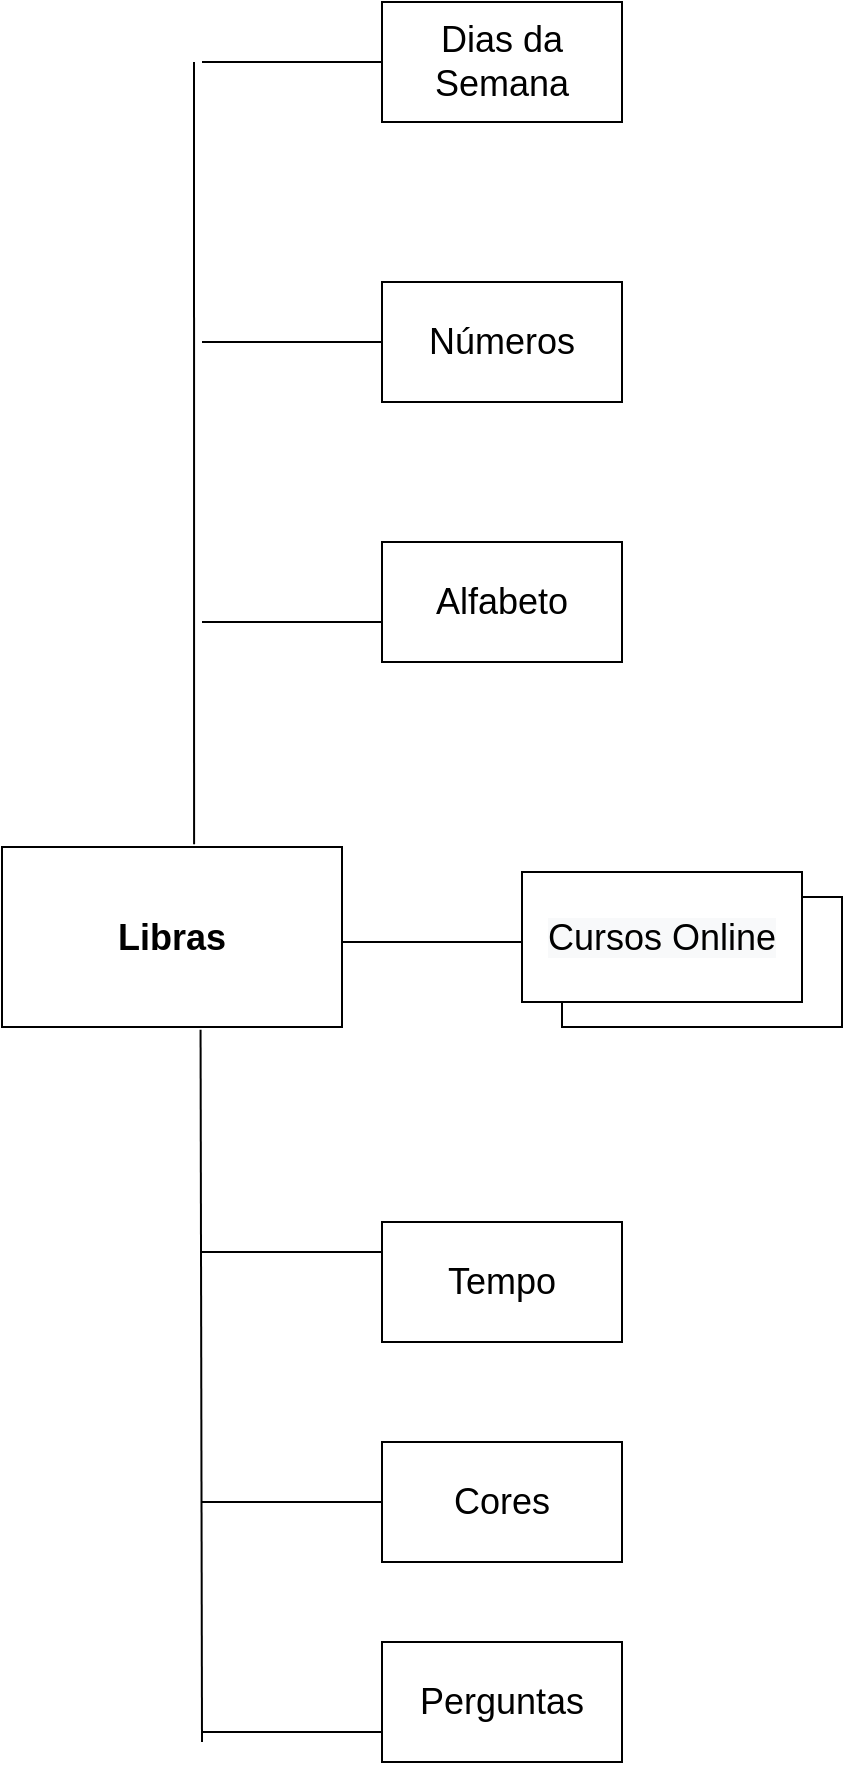 <mxfile version="15.6.0" type="github">
  <diagram id="2n1HFqijcw_nry9YitCe" name="Page-1">
    <mxGraphModel dx="1896" dy="2228" grid="1" gridSize="10" guides="1" tooltips="1" connect="1" arrows="1" fold="1" page="1" pageScale="1" pageWidth="827" pageHeight="1169" math="0" shadow="0">
      <root>
        <mxCell id="0" />
        <mxCell id="1" parent="0" />
        <mxCell id="Lq1DYDACXQDt8Z0r4fvl-88" value="" style="rounded=0;whiteSpace=wrap;html=1;sketch=0;fontSize=18;" vertex="1" parent="1">
          <mxGeometry x="290" y="-702.5" width="140" height="65" as="geometry" />
        </mxCell>
        <mxCell id="Lq1DYDACXQDt8Z0r4fvl-21" value="&lt;b&gt;&lt;font style=&quot;font-size: 18px&quot;&gt;Libras&lt;/font&gt;&lt;/b&gt;" style="rounded=0;whiteSpace=wrap;html=1;sketch=0;" vertex="1" parent="1">
          <mxGeometry x="10" y="-727.5" width="170" height="90" as="geometry" />
        </mxCell>
        <mxCell id="Lq1DYDACXQDt8Z0r4fvl-42" value="Alfabeto" style="rounded=0;whiteSpace=wrap;html=1;sketch=0;fontSize=18;" vertex="1" parent="1">
          <mxGeometry x="200" y="-880" width="120" height="60" as="geometry" />
        </mxCell>
        <mxCell id="Lq1DYDACXQDt8Z0r4fvl-43" value="Números" style="rounded=0;whiteSpace=wrap;html=1;sketch=0;fontSize=18;" vertex="1" parent="1">
          <mxGeometry x="200" y="-1010" width="120" height="60" as="geometry" />
        </mxCell>
        <mxCell id="Lq1DYDACXQDt8Z0r4fvl-44" value="Dias da Semana" style="rounded=0;whiteSpace=wrap;html=1;sketch=0;fontSize=18;" vertex="1" parent="1">
          <mxGeometry x="200" y="-1150" width="120" height="60" as="geometry" />
        </mxCell>
        <mxCell id="Lq1DYDACXQDt8Z0r4fvl-45" value="Tempo" style="rounded=0;whiteSpace=wrap;html=1;sketch=0;fontSize=18;" vertex="1" parent="1">
          <mxGeometry x="200" y="-540" width="120" height="60" as="geometry" />
        </mxCell>
        <mxCell id="Lq1DYDACXQDt8Z0r4fvl-46" value="Cores" style="rounded=0;whiteSpace=wrap;html=1;sketch=0;fontSize=18;" vertex="1" parent="1">
          <mxGeometry x="200" y="-430" width="120" height="60" as="geometry" />
        </mxCell>
        <mxCell id="Lq1DYDACXQDt8Z0r4fvl-47" value="Perguntas" style="rounded=0;whiteSpace=wrap;html=1;sketch=0;fontSize=18;" vertex="1" parent="1">
          <mxGeometry x="200" y="-330" width="120" height="60" as="geometry" />
        </mxCell>
        <mxCell id="Lq1DYDACXQDt8Z0r4fvl-60" value="" style="endArrow=none;html=1;rounded=1;sketch=0;fontSize=18;curved=0;exitX=0.565;exitY=-0.015;exitDx=0;exitDy=0;exitPerimeter=0;" edge="1" parent="1" source="Lq1DYDACXQDt8Z0r4fvl-21">
          <mxGeometry width="50" height="50" relative="1" as="geometry">
            <mxPoint x="230" y="-740" as="sourcePoint" />
            <mxPoint x="106" y="-1120" as="targetPoint" />
          </mxGeometry>
        </mxCell>
        <mxCell id="Lq1DYDACXQDt8Z0r4fvl-61" value="" style="endArrow=none;html=1;rounded=1;sketch=0;fontSize=18;curved=0;entryX=0.584;entryY=1.015;entryDx=0;entryDy=0;entryPerimeter=0;" edge="1" parent="1" target="Lq1DYDACXQDt8Z0r4fvl-21">
          <mxGeometry width="50" height="50" relative="1" as="geometry">
            <mxPoint x="110" y="-280" as="sourcePoint" />
            <mxPoint x="110" y="-600" as="targetPoint" />
          </mxGeometry>
        </mxCell>
        <mxCell id="Lq1DYDACXQDt8Z0r4fvl-62" value="" style="endArrow=none;html=1;rounded=1;sketch=0;fontSize=18;curved=0;exitX=0;exitY=0.5;exitDx=0;exitDy=0;" edge="1" parent="1" source="Lq1DYDACXQDt8Z0r4fvl-44">
          <mxGeometry width="50" height="50" relative="1" as="geometry">
            <mxPoint x="380" y="-640" as="sourcePoint" />
            <mxPoint x="110" y="-1120" as="targetPoint" />
          </mxGeometry>
        </mxCell>
        <mxCell id="Lq1DYDACXQDt8Z0r4fvl-63" value="" style="endArrow=none;html=1;rounded=1;sketch=0;fontSize=18;curved=0;exitX=0;exitY=0.5;exitDx=0;exitDy=0;" edge="1" parent="1" source="Lq1DYDACXQDt8Z0r4fvl-43">
          <mxGeometry width="50" height="50" relative="1" as="geometry">
            <mxPoint x="380" y="-640" as="sourcePoint" />
            <mxPoint x="110" y="-980" as="targetPoint" />
          </mxGeometry>
        </mxCell>
        <mxCell id="Lq1DYDACXQDt8Z0r4fvl-64" value="" style="endArrow=none;html=1;rounded=1;sketch=0;fontSize=18;curved=0;" edge="1" parent="1">
          <mxGeometry width="50" height="50" relative="1" as="geometry">
            <mxPoint x="200" y="-840" as="sourcePoint" />
            <mxPoint x="110" y="-840" as="targetPoint" />
          </mxGeometry>
        </mxCell>
        <mxCell id="Lq1DYDACXQDt8Z0r4fvl-69" value="" style="endArrow=none;html=1;rounded=1;sketch=0;fontSize=18;curved=0;entryX=0;entryY=0.25;entryDx=0;entryDy=0;" edge="1" parent="1" target="Lq1DYDACXQDt8Z0r4fvl-45">
          <mxGeometry width="50" height="50" relative="1" as="geometry">
            <mxPoint x="110" y="-525" as="sourcePoint" />
            <mxPoint x="180" y="-530" as="targetPoint" />
          </mxGeometry>
        </mxCell>
        <mxCell id="Lq1DYDACXQDt8Z0r4fvl-70" value="" style="endArrow=none;html=1;rounded=1;sketch=0;fontSize=18;curved=0;entryX=0;entryY=0.75;entryDx=0;entryDy=0;" edge="1" parent="1" target="Lq1DYDACXQDt8Z0r4fvl-47">
          <mxGeometry width="50" height="50" relative="1" as="geometry">
            <mxPoint x="110" y="-285" as="sourcePoint" />
            <mxPoint x="180" y="-340" as="targetPoint" />
          </mxGeometry>
        </mxCell>
        <mxCell id="Lq1DYDACXQDt8Z0r4fvl-71" value="" style="endArrow=none;html=1;rounded=1;sketch=0;fontSize=18;curved=0;entryX=0;entryY=0.5;entryDx=0;entryDy=0;" edge="1" parent="1" target="Lq1DYDACXQDt8Z0r4fvl-46">
          <mxGeometry width="50" height="50" relative="1" as="geometry">
            <mxPoint x="110" y="-400" as="sourcePoint" />
            <mxPoint x="180" y="-430" as="targetPoint" />
          </mxGeometry>
        </mxCell>
        <mxCell id="Lq1DYDACXQDt8Z0r4fvl-84" value="" style="endArrow=none;html=1;rounded=1;sketch=0;fontSize=18;curved=0;" edge="1" parent="1">
          <mxGeometry width="50" height="50" relative="1" as="geometry">
            <mxPoint x="270" y="-680" as="sourcePoint" />
            <mxPoint x="180" y="-680" as="targetPoint" />
          </mxGeometry>
        </mxCell>
        <mxCell id="Lq1DYDACXQDt8Z0r4fvl-85" value="&#xa;&#xa;&lt;span style=&quot;color: rgb(0, 0, 0); font-family: helvetica; font-size: 18px; font-style: normal; font-weight: 400; letter-spacing: normal; text-align: center; text-indent: 0px; text-transform: none; word-spacing: 0px; background-color: rgb(248, 249, 250); display: inline; float: none;&quot;&gt;Cursos Online&lt;/span&gt;&#xa;&#xa;" style="rounded=0;whiteSpace=wrap;html=1;sketch=0;fontSize=18;" vertex="1" parent="1">
          <mxGeometry x="270" y="-715" width="140" height="65" as="geometry" />
        </mxCell>
      </root>
    </mxGraphModel>
  </diagram>
</mxfile>
